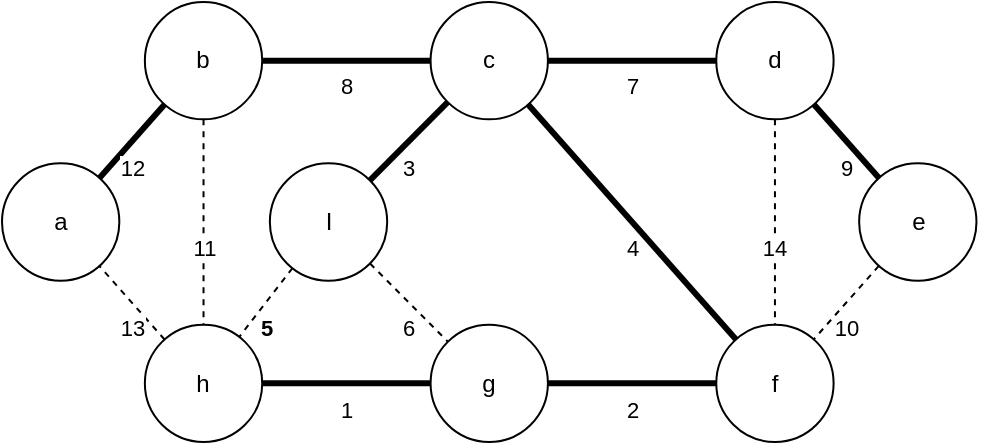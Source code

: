 <mxfile version="13.5.7" type="github"><diagram id="x6oYBs6hUxpjy1v1A9-q" name="Page-1"><mxGraphModel dx="769" dy="561" grid="1" gridSize="10" guides="1" tooltips="1" connect="1" arrows="1" fold="1" page="1" pageScale="1" pageWidth="827" pageHeight="1169" math="0" shadow="0"><root><mxCell id="0"/><mxCell id="1" parent="0"/><mxCell id="vBDq3T9pp46rUQTVRmzW-11" value="" style="group;container=1;verticalAlign=middle;" vertex="1" connectable="0" parent="1"><mxGeometry x="60" y="60" width="500" height="220" as="geometry"/></mxCell><mxCell id="vBDq3T9pp46rUQTVRmzW-1" value="b" style="ellipse;whiteSpace=wrap;html=1;aspect=fixed;verticalAlign=middle;" vertex="1" parent="vBDq3T9pp46rUQTVRmzW-11"><mxGeometry x="71.429" width="58.667" height="58.667" as="geometry"/></mxCell><mxCell id="vBDq3T9pp46rUQTVRmzW-2" value="a" style="ellipse;whiteSpace=wrap;html=1;aspect=fixed;verticalAlign=middle;" vertex="1" parent="vBDq3T9pp46rUQTVRmzW-11"><mxGeometry y="80.667" width="58.667" height="58.667" as="geometry"/></mxCell><mxCell id="vBDq3T9pp46rUQTVRmzW-3" value="f" style="ellipse;whiteSpace=wrap;html=1;aspect=fixed;verticalAlign=middle;" vertex="1" parent="vBDq3T9pp46rUQTVRmzW-11"><mxGeometry x="357.143" y="161.333" width="58.667" height="58.667" as="geometry"/></mxCell><mxCell id="vBDq3T9pp46rUQTVRmzW-4" value="c" style="ellipse;whiteSpace=wrap;html=1;aspect=fixed;verticalAlign=middle;" vertex="1" parent="vBDq3T9pp46rUQTVRmzW-11"><mxGeometry x="214.286" width="58.667" height="58.667" as="geometry"/></mxCell><mxCell id="vBDq3T9pp46rUQTVRmzW-6" value="e" style="ellipse;whiteSpace=wrap;html=1;aspect=fixed;verticalAlign=middle;" vertex="1" parent="vBDq3T9pp46rUQTVRmzW-11"><mxGeometry x="428.571" y="80.667" width="58.667" height="58.667" as="geometry"/></mxCell><mxCell id="vBDq3T9pp46rUQTVRmzW-7" value="g" style="ellipse;whiteSpace=wrap;html=1;aspect=fixed;verticalAlign=middle;" vertex="1" parent="vBDq3T9pp46rUQTVRmzW-11"><mxGeometry x="214.286" y="161.333" width="58.667" height="58.667" as="geometry"/></mxCell><mxCell id="vBDq3T9pp46rUQTVRmzW-8" value="I" style="ellipse;whiteSpace=wrap;html=1;aspect=fixed;verticalAlign=middle;" vertex="1" parent="vBDq3T9pp46rUQTVRmzW-11"><mxGeometry x="133.929" y="80.667" width="58.667" height="58.667" as="geometry"/></mxCell><mxCell id="vBDq3T9pp46rUQTVRmzW-9" value="h" style="ellipse;whiteSpace=wrap;html=1;aspect=fixed;verticalAlign=middle;" vertex="1" parent="vBDq3T9pp46rUQTVRmzW-11"><mxGeometry x="71.429" y="161.333" width="58.667" height="58.667" as="geometry"/></mxCell><mxCell id="vBDq3T9pp46rUQTVRmzW-10" value="d" style="ellipse;whiteSpace=wrap;html=1;aspect=fixed;verticalAlign=middle;" vertex="1" parent="vBDq3T9pp46rUQTVRmzW-11"><mxGeometry x="357.143" width="58.667" height="58.667" as="geometry"/></mxCell><mxCell id="vBDq3T9pp46rUQTVRmzW-14" value="2" style="endArrow=none;html=1;rounded=0;edgeStyle=elbowEdgeStyle;sourcePerimeterSpacing=-6;exitX=1;exitY=0.5;exitDx=0;exitDy=0;entryX=0;entryY=0.5;entryDx=0;entryDy=0;verticalAlign=top;strokeWidth=3;" edge="1" parent="vBDq3T9pp46rUQTVRmzW-11" source="vBDq3T9pp46rUQTVRmzW-7" target="vBDq3T9pp46rUQTVRmzW-3"><mxGeometry relative="1" as="geometry"><mxPoint x="280" y="190" as="sourcePoint"/><mxPoint x="340" y="190" as="targetPoint"/></mxGeometry></mxCell><mxCell id="vBDq3T9pp46rUQTVRmzW-16" value="1" style="endArrow=none;html=1;rounded=0;entryX=0;entryY=0.5;entryDx=0;entryDy=0;exitX=1;exitY=0.5;exitDx=0;exitDy=0;verticalAlign=top;strokeWidth=3;" edge="1" parent="vBDq3T9pp46rUQTVRmzW-11" source="vBDq3T9pp46rUQTVRmzW-9" target="vBDq3T9pp46rUQTVRmzW-7"><mxGeometry relative="1" as="geometry"><mxPoint x="140" y="190" as="sourcePoint"/><mxPoint x="190" y="190" as="targetPoint"/></mxGeometry></mxCell><mxCell id="vBDq3T9pp46rUQTVRmzW-17" value="13" style="endArrow=none;html=1;rounded=0;verticalAlign=top;dashed=1;" edge="1" parent="vBDq3T9pp46rUQTVRmzW-11" source="vBDq3T9pp46rUQTVRmzW-9" target="vBDq3T9pp46rUQTVRmzW-2"><mxGeometry relative="1" as="geometry"><mxPoint x="150" y="150" as="sourcePoint"/><mxPoint x="-10" y="150" as="targetPoint"/></mxGeometry></mxCell><mxCell id="vBDq3T9pp46rUQTVRmzW-18" value="12" style="endArrow=none;html=1;rounded=0;verticalAlign=top;strokeWidth=3;" edge="1" parent="vBDq3T9pp46rUQTVRmzW-11" source="vBDq3T9pp46rUQTVRmzW-1" target="vBDq3T9pp46rUQTVRmzW-2"><mxGeometry relative="1" as="geometry"><mxPoint x="240" y="230" as="sourcePoint"/><mxPoint x="400" y="230" as="targetPoint"/></mxGeometry></mxCell><mxCell id="vBDq3T9pp46rUQTVRmzW-20" value="8" style="endArrow=none;html=1;rounded=0;verticalAlign=top;strokeWidth=3;" edge="1" parent="vBDq3T9pp46rUQTVRmzW-11" source="vBDq3T9pp46rUQTVRmzW-1" target="vBDq3T9pp46rUQTVRmzW-4"><mxGeometry relative="1" as="geometry"><mxPoint x="140" y="70" as="sourcePoint"/><mxPoint x="300" y="70" as="targetPoint"/></mxGeometry></mxCell><mxCell id="vBDq3T9pp46rUQTVRmzW-21" value="7" style="endArrow=none;html=1;rounded=0;verticalAlign=top;strokeWidth=3;" edge="1" parent="vBDq3T9pp46rUQTVRmzW-11" source="vBDq3T9pp46rUQTVRmzW-4" target="vBDq3T9pp46rUQTVRmzW-10"><mxGeometry relative="1" as="geometry"><mxPoint x="280" y="29" as="sourcePoint"/><mxPoint x="410" y="28.83" as="targetPoint"/></mxGeometry></mxCell><mxCell id="vBDq3T9pp46rUQTVRmzW-19" value="9" style="endArrow=none;html=1;rounded=0;verticalAlign=top;strokeWidth=3;" edge="1" parent="vBDq3T9pp46rUQTVRmzW-11" source="vBDq3T9pp46rUQTVRmzW-10" target="vBDq3T9pp46rUQTVRmzW-6"><mxGeometry relative="1" as="geometry"><mxPoint x="240" y="230" as="sourcePoint"/><mxPoint x="400" y="230" as="targetPoint"/></mxGeometry></mxCell><mxCell id="vBDq3T9pp46rUQTVRmzW-22" value="10" style="endArrow=none;html=1;rounded=0;verticalAlign=top;dashed=1;" edge="1" parent="vBDq3T9pp46rUQTVRmzW-11" source="vBDq3T9pp46rUQTVRmzW-6" target="vBDq3T9pp46rUQTVRmzW-3"><mxGeometry relative="1" as="geometry"><mxPoint x="240" y="230" as="sourcePoint"/><mxPoint x="400" y="230" as="targetPoint"/></mxGeometry></mxCell><mxCell id="vBDq3T9pp46rUQTVRmzW-23" value="11" style="endArrow=none;html=1;rounded=0;verticalAlign=top;dashed=1;" edge="1" parent="vBDq3T9pp46rUQTVRmzW-11" source="vBDq3T9pp46rUQTVRmzW-1" target="vBDq3T9pp46rUQTVRmzW-9"><mxGeometry relative="1" as="geometry"><mxPoint x="240" y="230" as="sourcePoint"/><mxPoint x="400" y="230" as="targetPoint"/></mxGeometry></mxCell><mxCell id="vBDq3T9pp46rUQTVRmzW-24" value="14" style="endArrow=none;html=1;rounded=0;verticalAlign=top;dashed=1;" edge="1" parent="vBDq3T9pp46rUQTVRmzW-11" source="vBDq3T9pp46rUQTVRmzW-10" target="vBDq3T9pp46rUQTVRmzW-3"><mxGeometry relative="1" as="geometry"><mxPoint x="240" y="230" as="sourcePoint"/><mxPoint x="400" y="230" as="targetPoint"/></mxGeometry></mxCell><mxCell id="vBDq3T9pp46rUQTVRmzW-25" value="4" style="endArrow=none;html=1;rounded=0;verticalAlign=top;strokeWidth=3;" edge="1" parent="vBDq3T9pp46rUQTVRmzW-11" source="vBDq3T9pp46rUQTVRmzW-4" target="vBDq3T9pp46rUQTVRmzW-3"><mxGeometry relative="1" as="geometry"><mxPoint x="240" y="230" as="sourcePoint"/><mxPoint x="400" y="230" as="targetPoint"/></mxGeometry></mxCell><mxCell id="vBDq3T9pp46rUQTVRmzW-26" value="3" style="endArrow=none;html=1;rounded=0;verticalAlign=top;strokeWidth=3;" edge="1" parent="vBDq3T9pp46rUQTVRmzW-11" source="vBDq3T9pp46rUQTVRmzW-4" target="vBDq3T9pp46rUQTVRmzW-8"><mxGeometry relative="1" as="geometry"><mxPoint x="240" y="230" as="sourcePoint"/><mxPoint x="400" y="230" as="targetPoint"/></mxGeometry></mxCell><mxCell id="vBDq3T9pp46rUQTVRmzW-27" value="6" style="endArrow=none;html=1;rounded=0;verticalAlign=top;dashed=1;" edge="1" parent="vBDq3T9pp46rUQTVRmzW-11" source="vBDq3T9pp46rUQTVRmzW-8" target="vBDq3T9pp46rUQTVRmzW-7"><mxGeometry relative="1" as="geometry"><mxPoint x="240" y="230" as="sourcePoint"/><mxPoint x="400" y="230" as="targetPoint"/></mxGeometry></mxCell><mxCell id="vBDq3T9pp46rUQTVRmzW-28" value="5" style="endArrow=none;html=1;rounded=0;fontStyle=1;verticalAlign=top;dashed=1;" edge="1" parent="vBDq3T9pp46rUQTVRmzW-11" source="vBDq3T9pp46rUQTVRmzW-8" target="vBDq3T9pp46rUQTVRmzW-9"><mxGeometry relative="1" as="geometry"><mxPoint x="240" y="230" as="sourcePoint"/><mxPoint x="400" y="230" as="targetPoint"/></mxGeometry></mxCell></root></mxGraphModel></diagram></mxfile>